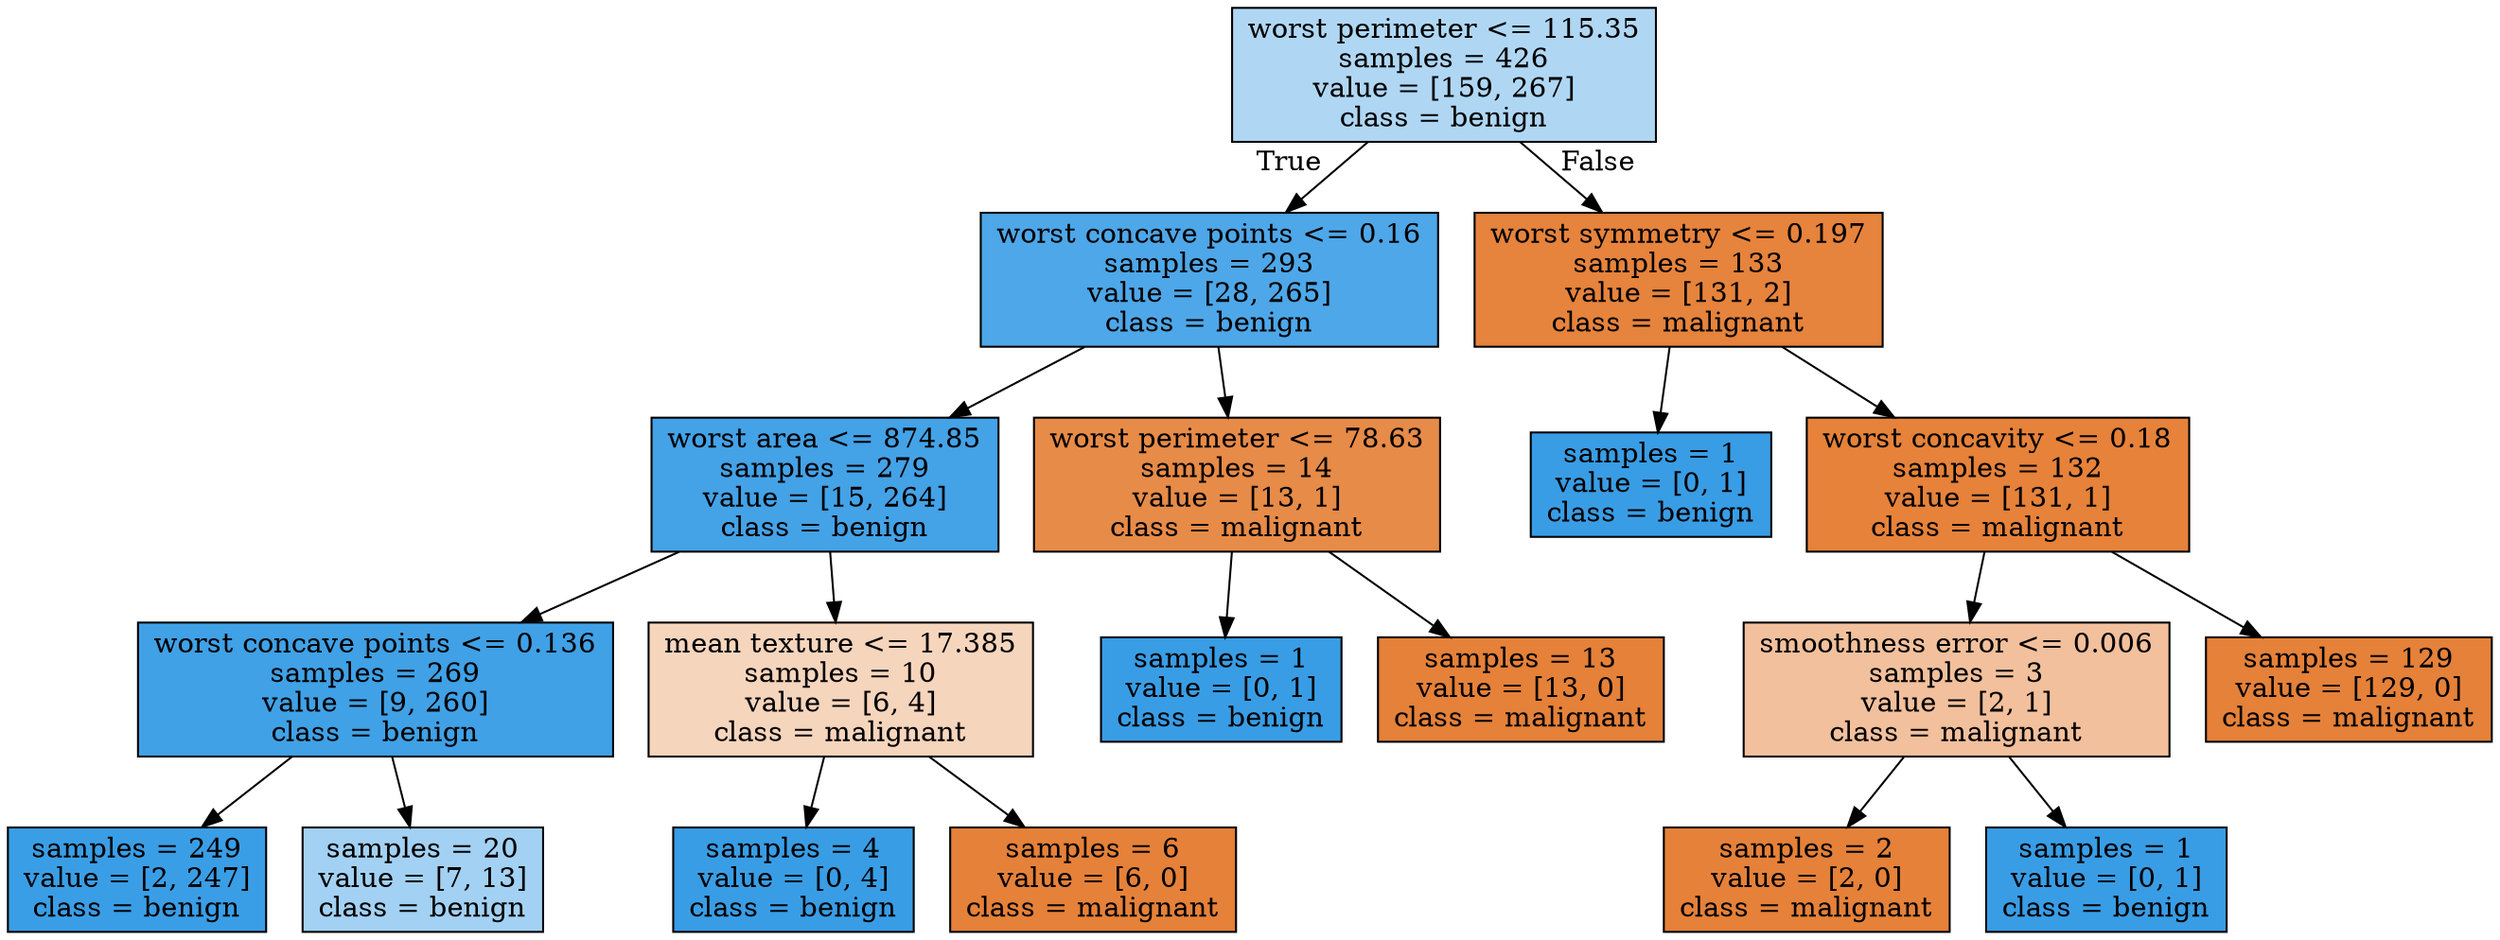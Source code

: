digraph Tree {
node [shape=box, style="filled", color="black"] ;
0 [label="worst perimeter <= 115.35\nsamples = 426\nvalue = [159, 267]\nclass = benign", fillcolor="#399de567"] ;
1 [label="worst concave points <= 0.16\nsamples = 293\nvalue = [28, 265]\nclass = benign", fillcolor="#399de5e4"] ;
0 -> 1 [labeldistance=2.5, labelangle=45, headlabel="True"] ;
2 [label="worst area <= 874.85\nsamples = 279\nvalue = [15, 264]\nclass = benign", fillcolor="#399de5f1"] ;
1 -> 2 ;
3 [label="worst concave points <= 0.136\nsamples = 269\nvalue = [9, 260]\nclass = benign", fillcolor="#399de5f6"] ;
2 -> 3 ;
4 [label="samples = 249\nvalue = [2, 247]\nclass = benign", fillcolor="#399de5fd"] ;
3 -> 4 ;
5 [label="samples = 20\nvalue = [7, 13]\nclass = benign", fillcolor="#399de576"] ;
3 -> 5 ;
6 [label="mean texture <= 17.385\nsamples = 10\nvalue = [6, 4]\nclass = malignant", fillcolor="#e5813955"] ;
2 -> 6 ;
7 [label="samples = 4\nvalue = [0, 4]\nclass = benign", fillcolor="#399de5ff"] ;
6 -> 7 ;
8 [label="samples = 6\nvalue = [6, 0]\nclass = malignant", fillcolor="#e58139ff"] ;
6 -> 8 ;
9 [label="worst perimeter <= 78.63\nsamples = 14\nvalue = [13, 1]\nclass = malignant", fillcolor="#e58139eb"] ;
1 -> 9 ;
10 [label="samples = 1\nvalue = [0, 1]\nclass = benign", fillcolor="#399de5ff"] ;
9 -> 10 ;
11 [label="samples = 13\nvalue = [13, 0]\nclass = malignant", fillcolor="#e58139ff"] ;
9 -> 11 ;
12 [label="worst symmetry <= 0.197\nsamples = 133\nvalue = [131, 2]\nclass = malignant", fillcolor="#e58139fb"] ;
0 -> 12 [labeldistance=2.5, labelangle=-45, headlabel="False"] ;
13 [label="samples = 1\nvalue = [0, 1]\nclass = benign", fillcolor="#399de5ff"] ;
12 -> 13 ;
14 [label="worst concavity <= 0.18\nsamples = 132\nvalue = [131, 1]\nclass = malignant", fillcolor="#e58139fd"] ;
12 -> 14 ;
15 [label="smoothness error <= 0.006\nsamples = 3\nvalue = [2, 1]\nclass = malignant", fillcolor="#e581397f"] ;
14 -> 15 ;
16 [label="samples = 2\nvalue = [2, 0]\nclass = malignant", fillcolor="#e58139ff"] ;
15 -> 16 ;
17 [label="samples = 1\nvalue = [0, 1]\nclass = benign", fillcolor="#399de5ff"] ;
15 -> 17 ;
18 [label="samples = 129\nvalue = [129, 0]\nclass = malignant", fillcolor="#e58139ff"] ;
14 -> 18 ;
}